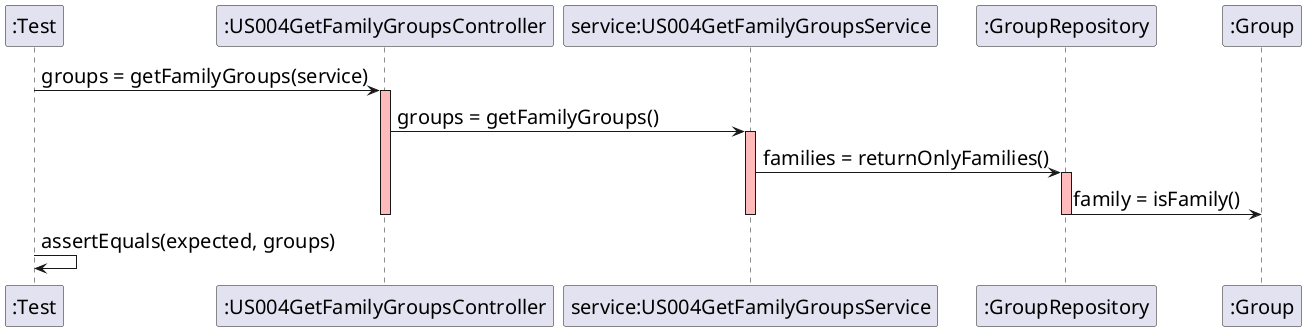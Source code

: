 @startuml
skinparam DefaultFontSize 20
participant ":Test"
participant ":US004GetFamilyGroupsController"

":Test" -> ":US004GetFamilyGroupsController" : groups = getFamilyGroups(service)
activate ":US004GetFamilyGroupsController" #FFBBBB

participant "service:US004GetFamilyGroupsService"
":US004GetFamilyGroupsController" -> "service:US004GetFamilyGroupsService" : groups = getFamilyGroups()
activate "service:US004GetFamilyGroupsService" #FFBBBB

participant ":GroupRepository"
"service:US004GetFamilyGroupsService" -> ":GroupRepository" : families = returnOnlyFamilies()
activate ":GroupRepository" #FFBBBB

participant ":Group"
":GroupRepository" -> ":Group" : family = isFamily()
deactivate ":US004GetFamilyGroupsController"
deactivate "service:US004GetFamilyGroupsService"
deactivate ":GroupRepository"


":Test" -> ":Test" : assertEquals(expected, groups)


@enduml

